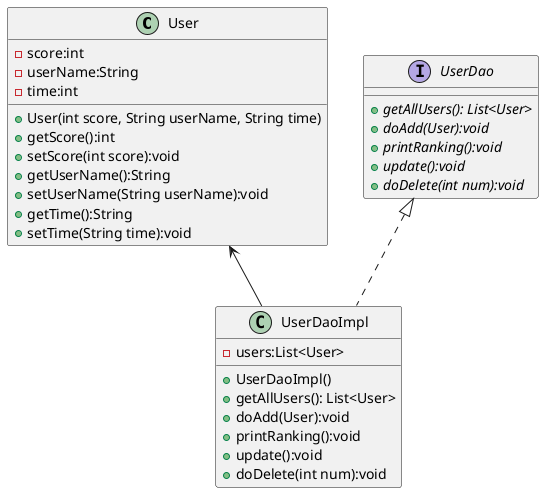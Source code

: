 @startuml
'https://plantuml.com/class-diagram

class User{
    -score:int
    -userName:String
    -time:int
    +User(int score, String userName, String time)
    +getScore():int
    +setScore(int score):void
    +getUserName():String
    +setUserName(String userName):void
    +getTime():String
    +setTime(String time):void
}

interface UserDao{
    +{abstract} getAllUsers(): List<User>
    +{abstract} doAdd(User):void
    +{abstract} printRanking():void
    +{abstract} update():void
    +{abstract} doDelete(int num):void
}

class UserDaoImpl{
    -users:List<User>
    +UserDaoImpl()
    +getAllUsers(): List<User>
    +doAdd(User):void
    +printRanking():void
    +update():void
    +doDelete(int num):void
}

UserDao <|.. UserDaoImpl
User <-- UserDaoImpl

@enduml